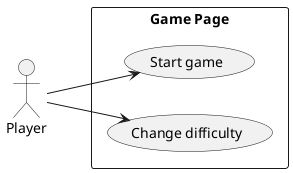 @startuml use_case_game_page
left to right direction
:Player: as player

rectangle "Game Page" as game_page {
   usecase "Start game" as start_game
   usecase "Change difficulty" as change_difficulty
}

player --> start_game
player --> change_difficulty
@enduml

